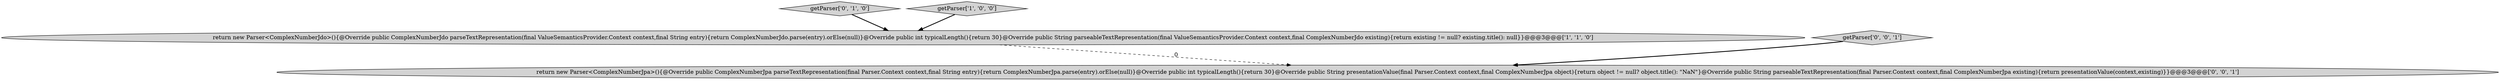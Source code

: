digraph {
2 [style = filled, label = "getParser['0', '1', '0']", fillcolor = lightgray, shape = diamond image = "AAA0AAABBB2BBB"];
3 [style = filled, label = "return new Parser<ComplexNumberJpa>(){@Override public ComplexNumberJpa parseTextRepresentation(final Parser.Context context,final String entry){return ComplexNumberJpa.parse(entry).orElse(null)}@Override public int typicalLength(){return 30}@Override public String presentationValue(final Parser.Context context,final ComplexNumberJpa object){return object != null? object.title(): \"NaN\"}@Override public String parseableTextRepresentation(final Parser.Context context,final ComplexNumberJpa existing){return presentationValue(context,existing)}}@@@3@@@['0', '0', '1']", fillcolor = lightgray, shape = ellipse image = "AAA0AAABBB3BBB"];
0 [style = filled, label = "return new Parser<ComplexNumberJdo>(){@Override public ComplexNumberJdo parseTextRepresentation(final ValueSemanticsProvider.Context context,final String entry){return ComplexNumberJdo.parse(entry).orElse(null)}@Override public int typicalLength(){return 30}@Override public String parseableTextRepresentation(final ValueSemanticsProvider.Context context,final ComplexNumberJdo existing){return existing != null? existing.title(): null}}@@@3@@@['1', '1', '0']", fillcolor = lightgray, shape = ellipse image = "AAA0AAABBB1BBB"];
4 [style = filled, label = "getParser['0', '0', '1']", fillcolor = lightgray, shape = diamond image = "AAA0AAABBB3BBB"];
1 [style = filled, label = "getParser['1', '0', '0']", fillcolor = lightgray, shape = diamond image = "AAA0AAABBB1BBB"];
2->0 [style = bold, label=""];
0->3 [style = dashed, label="0"];
1->0 [style = bold, label=""];
4->3 [style = bold, label=""];
}
